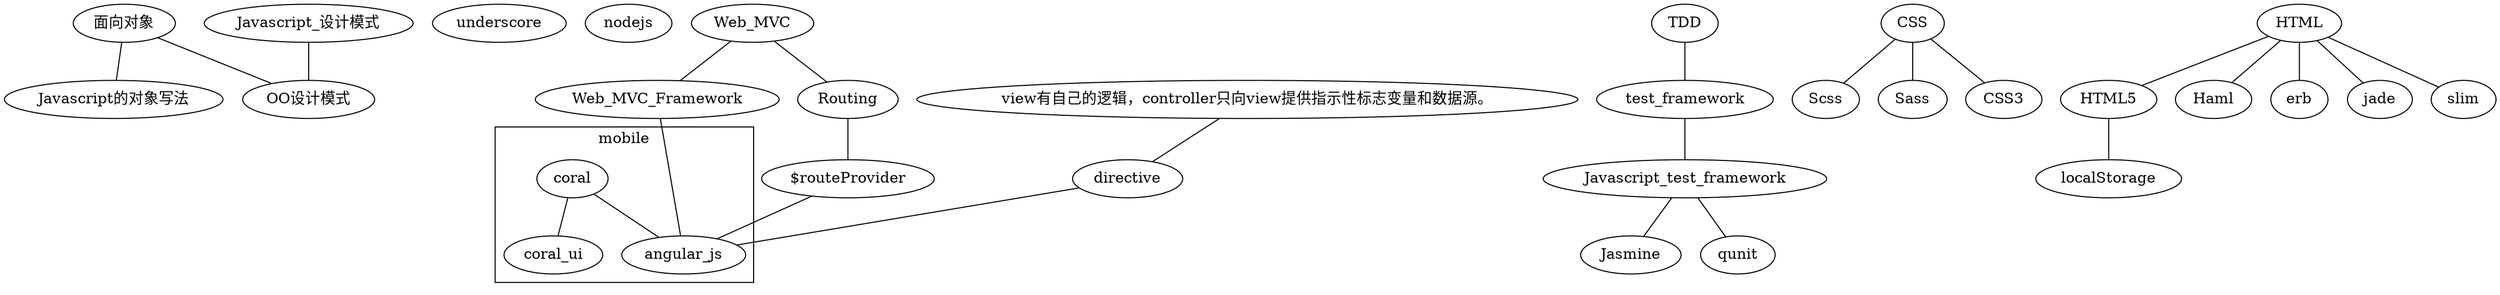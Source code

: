 graph javascript_knowlege_map {
  面向对象 -- Javascript的对象写法;
  面向对象 -- OO设计模式;
  underscore;
  nodejs;
  directive -- angular_js;
  Javascript_test_framework -- Jasmine;
  Javascript_test_framework -- qunit;
  Web_MVC -- Web_MVC_Framework;
  Web_MVC -- Routing;
  Web_MVC_Framework -- angular_js;
  Routing -- "$routeProvider";
  "$routeProvider" -- angular_js;
  TDD -- test_framework;
  test_framework -- Javascript_test_framework;
  view有自己的逻辑，controller只向view提供指示性标志变量和数据源。 -- directive;
  Javascript_设计模式 -- OO设计模式;
  CSS -- Scss;
  CSS -- Sass;
  CSS -- CSS3;
  HTML -- HTML5;
  HTML -- Haml;
  HTML -- erb;
  HTML -- jade;
  HTML -- slim;
  HTML5 -- localStorage;
  subgraph cluster0{
    coral -- angular_js;
    coral -- coral_ui;
    label = "mobile"
  }
}	